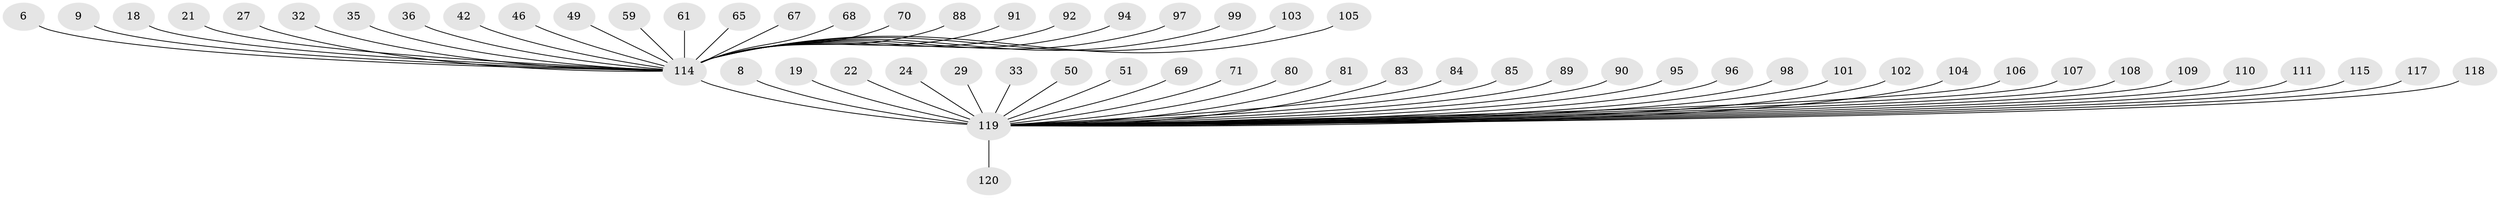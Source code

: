 // original degree distribution, {11: 0.016666666666666666, 18: 0.008333333333333333, 20: 0.008333333333333333, 14: 0.008333333333333333, 21: 0.008333333333333333, 1: 0.475, 9: 0.008333333333333333, 3: 0.10833333333333334, 2: 0.26666666666666666, 5: 0.025, 6: 0.008333333333333333, 19: 0.008333333333333333, 8: 0.008333333333333333, 4: 0.041666666666666664}
// Generated by graph-tools (version 1.1) at 2025/47/03/09/25 04:47:44]
// undirected, 60 vertices, 59 edges
graph export_dot {
graph [start="1"]
  node [color=gray90,style=filled];
  6;
  8;
  9;
  18;
  19;
  21;
  22;
  24;
  27;
  29;
  32;
  33;
  35;
  36;
  42;
  46;
  49;
  50;
  51;
  59;
  61;
  65;
  67;
  68;
  69;
  70;
  71;
  80;
  81;
  83 [super="+82"];
  84;
  85;
  88 [super="+41"];
  89;
  90;
  91 [super="+38"];
  92 [super="+16+30"];
  94;
  95;
  96 [super="+76"];
  97 [super="+58+60"];
  98 [super="+79"];
  99;
  101;
  102;
  103;
  104 [super="+62"];
  105;
  106;
  107;
  108;
  109;
  110;
  111;
  114 [super="+55+20+23+45+15"];
  115;
  117 [super="+28"];
  118;
  119 [super="+39+112+116+86+93+11+72+113+75"];
  120;
  6 -- 114;
  8 -- 119 [weight=3];
  9 -- 114 [weight=2];
  18 -- 114;
  19 -- 119;
  21 -- 114;
  22 -- 119;
  24 -- 119;
  27 -- 114;
  29 -- 119;
  32 -- 114;
  33 -- 119;
  35 -- 114;
  36 -- 114;
  42 -- 114;
  46 -- 114;
  49 -- 114;
  50 -- 119;
  51 -- 119;
  59 -- 114;
  61 -- 114;
  65 -- 114 [weight=2];
  67 -- 114;
  68 -- 114;
  69 -- 119;
  70 -- 114;
  71 -- 119;
  80 -- 119;
  81 -- 119;
  83 -- 119 [weight=3];
  84 -- 119;
  85 -- 119;
  88 -- 114;
  89 -- 119;
  90 -- 119;
  91 -- 114;
  92 -- 114;
  94 -- 114;
  95 -- 119;
  96 -- 119;
  97 -- 114;
  98 -- 119;
  99 -- 114;
  101 -- 119;
  102 -- 119;
  103 -- 114;
  104 -- 119 [weight=4];
  105 -- 114;
  106 -- 119;
  107 -- 119;
  108 -- 119;
  109 -- 119;
  110 -- 119;
  111 -- 119;
  114 -- 119 [weight=25];
  115 -- 119;
  117 -- 119;
  118 -- 119;
  119 -- 120;
}
